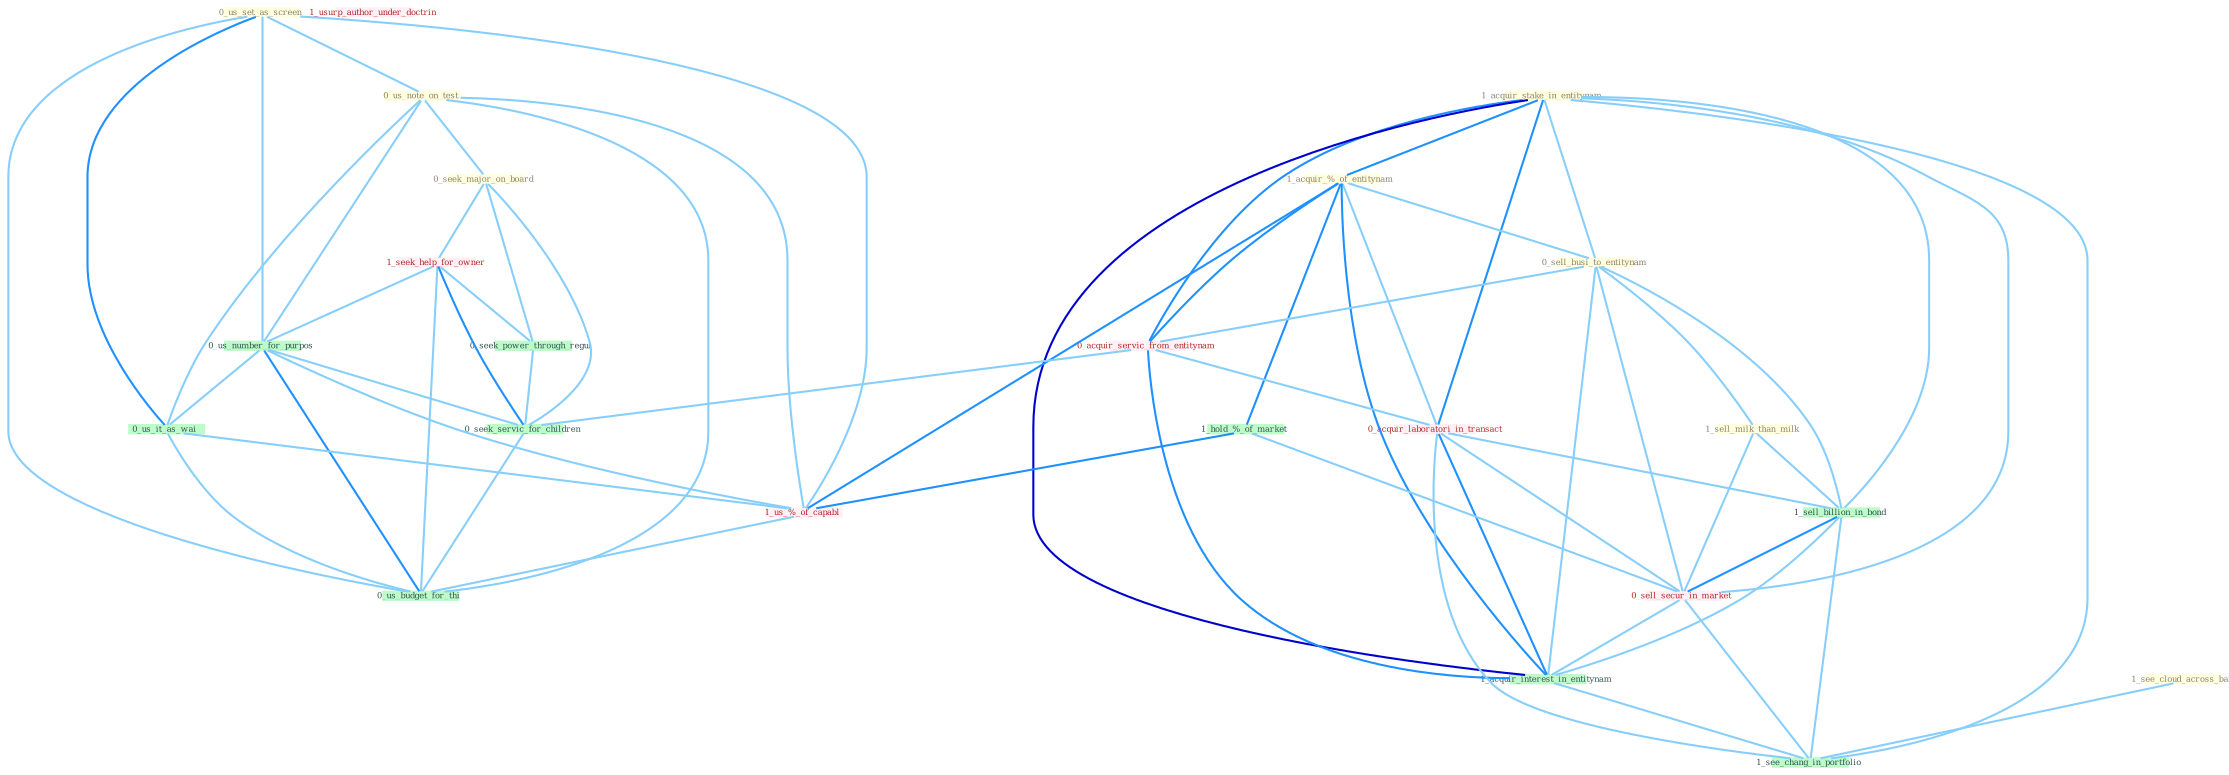 Graph G{ 
    node
    [shape=polygon,style=filled,width=.5,height=.06,color="#BDFCC9",fixedsize=true,fontsize=4,
    fontcolor="#2f4f4f"];
    {node
    [color="#ffffe0", fontcolor="#8b7d6b"] "0_us_set_as_screen " "1_acquir_stake_in_entitynam " "0_us_note_on_test " "1_see_cloud_across_bai " "0_seek_major_on_board " "1_acquir_%_of_entitynam " "0_sell_busi_to_entitynam " "1_sell_milk_than_milk "}
{node [color="#fff0f5", fontcolor="#b22222"] "1_seek_help_for_owner " "0_acquir_servic_from_entitynam " "0_acquir_laboratori_in_transact " "1_usurp_author_under_doctrin " "1_us_%_of_capabl " "0_sell_secur_in_market "}
edge [color="#B0E2FF"];

	"0_us_set_as_screen " -- "0_us_note_on_test " [w="1", color="#87cefa" ];
	"0_us_set_as_screen " -- "0_us_number_for_purpos " [w="1", color="#87cefa" ];
	"0_us_set_as_screen " -- "0_us_it_as_wai " [w="2", color="#1e90ff" , len=0.8];
	"0_us_set_as_screen " -- "1_us_%_of_capabl " [w="1", color="#87cefa" ];
	"0_us_set_as_screen " -- "0_us_budget_for_thi " [w="1", color="#87cefa" ];
	"1_acquir_stake_in_entitynam " -- "1_acquir_%_of_entitynam " [w="2", color="#1e90ff" , len=0.8];
	"1_acquir_stake_in_entitynam " -- "0_sell_busi_to_entitynam " [w="1", color="#87cefa" ];
	"1_acquir_stake_in_entitynam " -- "0_acquir_servic_from_entitynam " [w="2", color="#1e90ff" , len=0.8];
	"1_acquir_stake_in_entitynam " -- "0_acquir_laboratori_in_transact " [w="2", color="#1e90ff" , len=0.8];
	"1_acquir_stake_in_entitynam " -- "1_sell_billion_in_bond " [w="1", color="#87cefa" ];
	"1_acquir_stake_in_entitynam " -- "0_sell_secur_in_market " [w="1", color="#87cefa" ];
	"1_acquir_stake_in_entitynam " -- "1_acquir_interest_in_entitynam " [w="3", color="#0000cd" , len=0.6];
	"1_acquir_stake_in_entitynam " -- "1_see_chang_in_portfolio " [w="1", color="#87cefa" ];
	"0_us_note_on_test " -- "0_seek_major_on_board " [w="1", color="#87cefa" ];
	"0_us_note_on_test " -- "0_us_number_for_purpos " [w="1", color="#87cefa" ];
	"0_us_note_on_test " -- "0_us_it_as_wai " [w="1", color="#87cefa" ];
	"0_us_note_on_test " -- "1_us_%_of_capabl " [w="1", color="#87cefa" ];
	"0_us_note_on_test " -- "0_us_budget_for_thi " [w="1", color="#87cefa" ];
	"1_see_cloud_across_bai " -- "1_see_chang_in_portfolio " [w="1", color="#87cefa" ];
	"0_seek_major_on_board " -- "1_seek_help_for_owner " [w="1", color="#87cefa" ];
	"0_seek_major_on_board " -- "0_seek_power_through_regul " [w="1", color="#87cefa" ];
	"0_seek_major_on_board " -- "0_seek_servic_for_children " [w="1", color="#87cefa" ];
	"1_acquir_%_of_entitynam " -- "0_sell_busi_to_entitynam " [w="1", color="#87cefa" ];
	"1_acquir_%_of_entitynam " -- "0_acquir_servic_from_entitynam " [w="2", color="#1e90ff" , len=0.8];
	"1_acquir_%_of_entitynam " -- "1_hold_%_of_market " [w="2", color="#1e90ff" , len=0.8];
	"1_acquir_%_of_entitynam " -- "0_acquir_laboratori_in_transact " [w="1", color="#87cefa" ];
	"1_acquir_%_of_entitynam " -- "1_us_%_of_capabl " [w="2", color="#1e90ff" , len=0.8];
	"1_acquir_%_of_entitynam " -- "1_acquir_interest_in_entitynam " [w="2", color="#1e90ff" , len=0.8];
	"0_sell_busi_to_entitynam " -- "1_sell_milk_than_milk " [w="1", color="#87cefa" ];
	"0_sell_busi_to_entitynam " -- "0_acquir_servic_from_entitynam " [w="1", color="#87cefa" ];
	"0_sell_busi_to_entitynam " -- "1_sell_billion_in_bond " [w="1", color="#87cefa" ];
	"0_sell_busi_to_entitynam " -- "0_sell_secur_in_market " [w="1", color="#87cefa" ];
	"0_sell_busi_to_entitynam " -- "1_acquir_interest_in_entitynam " [w="1", color="#87cefa" ];
	"1_sell_milk_than_milk " -- "1_sell_billion_in_bond " [w="1", color="#87cefa" ];
	"1_sell_milk_than_milk " -- "0_sell_secur_in_market " [w="1", color="#87cefa" ];
	"1_seek_help_for_owner " -- "0_seek_power_through_regul " [w="1", color="#87cefa" ];
	"1_seek_help_for_owner " -- "0_us_number_for_purpos " [w="1", color="#87cefa" ];
	"1_seek_help_for_owner " -- "0_seek_servic_for_children " [w="2", color="#1e90ff" , len=0.8];
	"1_seek_help_for_owner " -- "0_us_budget_for_thi " [w="1", color="#87cefa" ];
	"0_acquir_servic_from_entitynam " -- "0_acquir_laboratori_in_transact " [w="1", color="#87cefa" ];
	"0_acquir_servic_from_entitynam " -- "1_acquir_interest_in_entitynam " [w="2", color="#1e90ff" , len=0.8];
	"0_acquir_servic_from_entitynam " -- "0_seek_servic_for_children " [w="1", color="#87cefa" ];
	"1_hold_%_of_market " -- "1_us_%_of_capabl " [w="2", color="#1e90ff" , len=0.8];
	"1_hold_%_of_market " -- "0_sell_secur_in_market " [w="1", color="#87cefa" ];
	"0_seek_power_through_regul " -- "0_seek_servic_for_children " [w="1", color="#87cefa" ];
	"0_us_number_for_purpos " -- "0_us_it_as_wai " [w="1", color="#87cefa" ];
	"0_us_number_for_purpos " -- "1_us_%_of_capabl " [w="1", color="#87cefa" ];
	"0_us_number_for_purpos " -- "0_seek_servic_for_children " [w="1", color="#87cefa" ];
	"0_us_number_for_purpos " -- "0_us_budget_for_thi " [w="2", color="#1e90ff" , len=0.8];
	"0_acquir_laboratori_in_transact " -- "1_sell_billion_in_bond " [w="1", color="#87cefa" ];
	"0_acquir_laboratori_in_transact " -- "0_sell_secur_in_market " [w="1", color="#87cefa" ];
	"0_acquir_laboratori_in_transact " -- "1_acquir_interest_in_entitynam " [w="2", color="#1e90ff" , len=0.8];
	"0_acquir_laboratori_in_transact " -- "1_see_chang_in_portfolio " [w="1", color="#87cefa" ];
	"1_sell_billion_in_bond " -- "0_sell_secur_in_market " [w="2", color="#1e90ff" , len=0.8];
	"1_sell_billion_in_bond " -- "1_acquir_interest_in_entitynam " [w="1", color="#87cefa" ];
	"1_sell_billion_in_bond " -- "1_see_chang_in_portfolio " [w="1", color="#87cefa" ];
	"0_us_it_as_wai " -- "1_us_%_of_capabl " [w="1", color="#87cefa" ];
	"0_us_it_as_wai " -- "0_us_budget_for_thi " [w="1", color="#87cefa" ];
	"1_us_%_of_capabl " -- "0_us_budget_for_thi " [w="1", color="#87cefa" ];
	"0_sell_secur_in_market " -- "1_acquir_interest_in_entitynam " [w="1", color="#87cefa" ];
	"0_sell_secur_in_market " -- "1_see_chang_in_portfolio " [w="1", color="#87cefa" ];
	"1_acquir_interest_in_entitynam " -- "1_see_chang_in_portfolio " [w="1", color="#87cefa" ];
	"0_seek_servic_for_children " -- "0_us_budget_for_thi " [w="1", color="#87cefa" ];
}